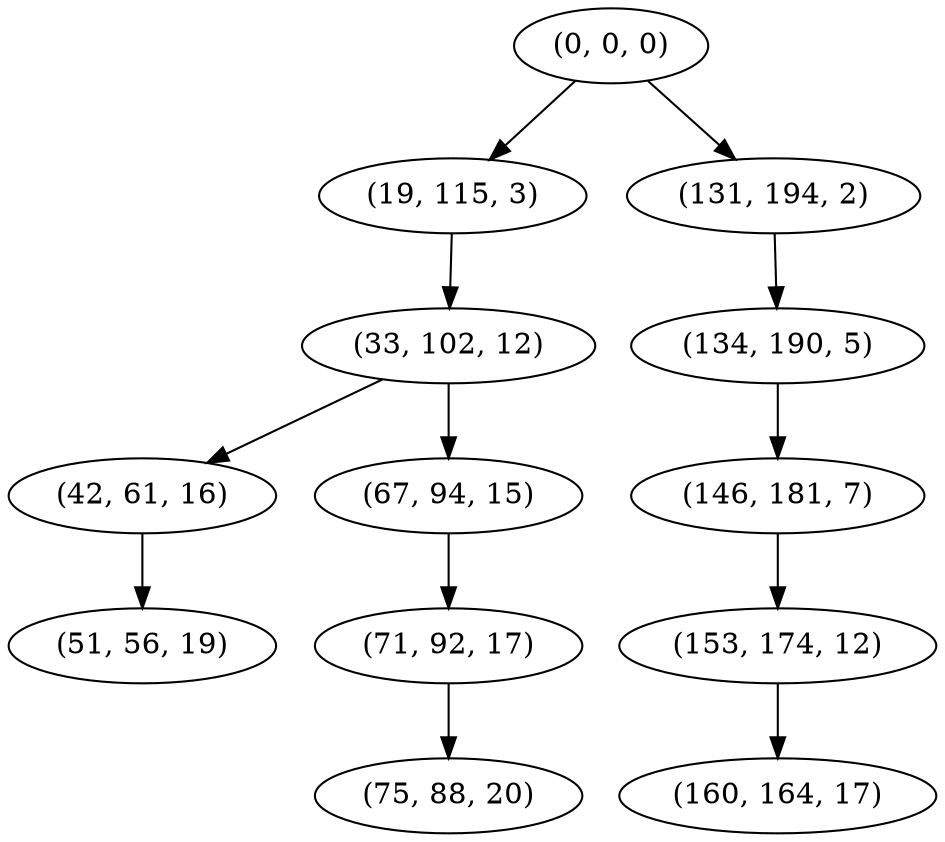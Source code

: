 digraph tree {
    "(0, 0, 0)";
    "(19, 115, 3)";
    "(33, 102, 12)";
    "(42, 61, 16)";
    "(51, 56, 19)";
    "(67, 94, 15)";
    "(71, 92, 17)";
    "(75, 88, 20)";
    "(131, 194, 2)";
    "(134, 190, 5)";
    "(146, 181, 7)";
    "(153, 174, 12)";
    "(160, 164, 17)";
    "(0, 0, 0)" -> "(19, 115, 3)";
    "(0, 0, 0)" -> "(131, 194, 2)";
    "(19, 115, 3)" -> "(33, 102, 12)";
    "(33, 102, 12)" -> "(42, 61, 16)";
    "(33, 102, 12)" -> "(67, 94, 15)";
    "(42, 61, 16)" -> "(51, 56, 19)";
    "(67, 94, 15)" -> "(71, 92, 17)";
    "(71, 92, 17)" -> "(75, 88, 20)";
    "(131, 194, 2)" -> "(134, 190, 5)";
    "(134, 190, 5)" -> "(146, 181, 7)";
    "(146, 181, 7)" -> "(153, 174, 12)";
    "(153, 174, 12)" -> "(160, 164, 17)";
}
